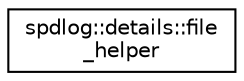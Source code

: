 digraph "Graphical Class Hierarchy"
{
  edge [fontname="Helvetica",fontsize="10",labelfontname="Helvetica",labelfontsize="10"];
  node [fontname="Helvetica",fontsize="10",shape=record];
  rankdir="LR";
  Node1 [label="spdlog::details::file\l_helper",height=0.2,width=0.4,color="black", fillcolor="white", style="filled",URL="$classspdlog_1_1details_1_1file__helper.html"];
}
